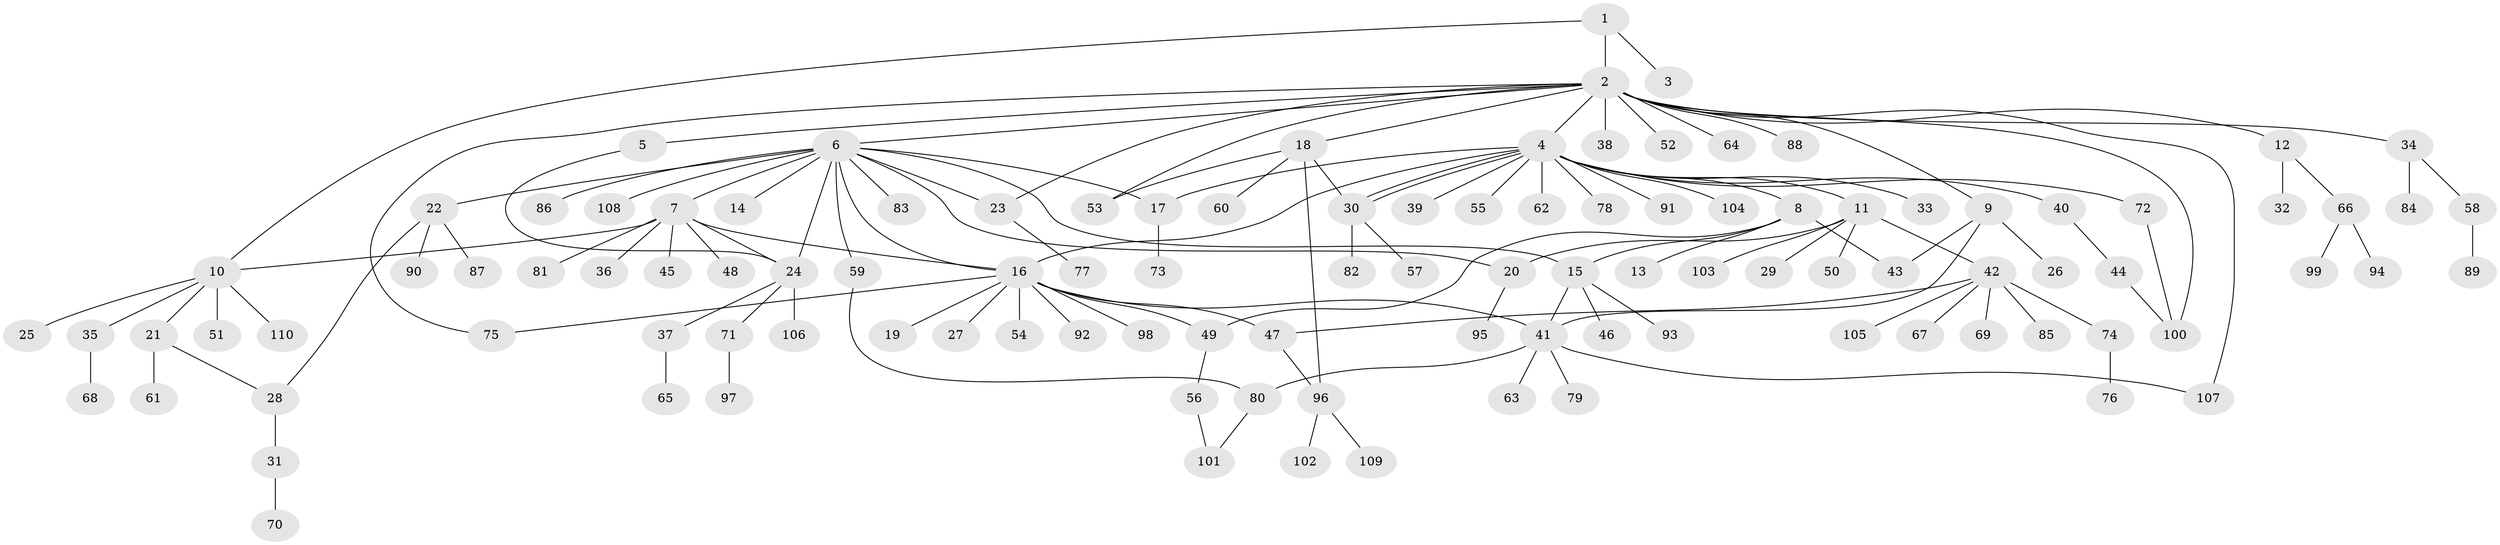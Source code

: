 // Generated by graph-tools (version 1.1) at 2025/26/03/09/25 03:26:01]
// undirected, 110 vertices, 134 edges
graph export_dot {
graph [start="1"]
  node [color=gray90,style=filled];
  1;
  2;
  3;
  4;
  5;
  6;
  7;
  8;
  9;
  10;
  11;
  12;
  13;
  14;
  15;
  16;
  17;
  18;
  19;
  20;
  21;
  22;
  23;
  24;
  25;
  26;
  27;
  28;
  29;
  30;
  31;
  32;
  33;
  34;
  35;
  36;
  37;
  38;
  39;
  40;
  41;
  42;
  43;
  44;
  45;
  46;
  47;
  48;
  49;
  50;
  51;
  52;
  53;
  54;
  55;
  56;
  57;
  58;
  59;
  60;
  61;
  62;
  63;
  64;
  65;
  66;
  67;
  68;
  69;
  70;
  71;
  72;
  73;
  74;
  75;
  76;
  77;
  78;
  79;
  80;
  81;
  82;
  83;
  84;
  85;
  86;
  87;
  88;
  89;
  90;
  91;
  92;
  93;
  94;
  95;
  96;
  97;
  98;
  99;
  100;
  101;
  102;
  103;
  104;
  105;
  106;
  107;
  108;
  109;
  110;
  1 -- 2;
  1 -- 3;
  1 -- 10;
  2 -- 4;
  2 -- 5;
  2 -- 6;
  2 -- 9;
  2 -- 12;
  2 -- 18;
  2 -- 23;
  2 -- 34;
  2 -- 38;
  2 -- 52;
  2 -- 53;
  2 -- 64;
  2 -- 75;
  2 -- 88;
  2 -- 100;
  2 -- 107;
  4 -- 8;
  4 -- 11;
  4 -- 16;
  4 -- 17;
  4 -- 30;
  4 -- 30;
  4 -- 33;
  4 -- 39;
  4 -- 40;
  4 -- 55;
  4 -- 62;
  4 -- 72;
  4 -- 78;
  4 -- 91;
  4 -- 104;
  5 -- 24;
  6 -- 7;
  6 -- 14;
  6 -- 15;
  6 -- 16;
  6 -- 17;
  6 -- 20;
  6 -- 22;
  6 -- 23;
  6 -- 24;
  6 -- 59;
  6 -- 83;
  6 -- 86;
  6 -- 108;
  7 -- 10;
  7 -- 16;
  7 -- 24;
  7 -- 36;
  7 -- 45;
  7 -- 48;
  7 -- 81;
  8 -- 13;
  8 -- 15;
  8 -- 43;
  8 -- 49;
  9 -- 26;
  9 -- 41;
  9 -- 43;
  10 -- 21;
  10 -- 25;
  10 -- 35;
  10 -- 51;
  10 -- 110;
  11 -- 20;
  11 -- 29;
  11 -- 42;
  11 -- 50;
  11 -- 103;
  12 -- 32;
  12 -- 66;
  15 -- 41;
  15 -- 46;
  15 -- 93;
  16 -- 19;
  16 -- 27;
  16 -- 41;
  16 -- 47;
  16 -- 49;
  16 -- 54;
  16 -- 75;
  16 -- 92;
  16 -- 98;
  17 -- 73;
  18 -- 30;
  18 -- 53;
  18 -- 60;
  18 -- 96;
  20 -- 95;
  21 -- 28;
  21 -- 61;
  22 -- 28;
  22 -- 87;
  22 -- 90;
  23 -- 77;
  24 -- 37;
  24 -- 71;
  24 -- 106;
  28 -- 31;
  30 -- 57;
  30 -- 82;
  31 -- 70;
  34 -- 58;
  34 -- 84;
  35 -- 68;
  37 -- 65;
  40 -- 44;
  41 -- 63;
  41 -- 79;
  41 -- 80;
  41 -- 107;
  42 -- 47;
  42 -- 67;
  42 -- 69;
  42 -- 74;
  42 -- 85;
  42 -- 105;
  44 -- 100;
  47 -- 96;
  49 -- 56;
  56 -- 101;
  58 -- 89;
  59 -- 80;
  66 -- 94;
  66 -- 99;
  71 -- 97;
  72 -- 100;
  74 -- 76;
  80 -- 101;
  96 -- 102;
  96 -- 109;
}
